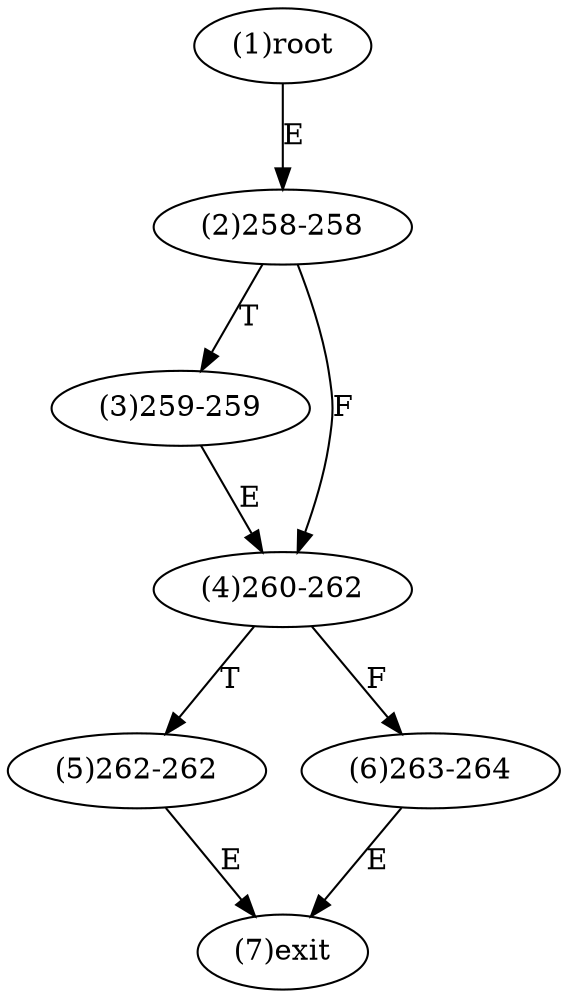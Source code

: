 digraph "" { 
1[ label="(1)root"];
2[ label="(2)258-258"];
3[ label="(3)259-259"];
4[ label="(4)260-262"];
5[ label="(5)262-262"];
6[ label="(6)263-264"];
7[ label="(7)exit"];
1->2[ label="E"];
2->4[ label="F"];
2->3[ label="T"];
3->4[ label="E"];
4->6[ label="F"];
4->5[ label="T"];
5->7[ label="E"];
6->7[ label="E"];
}